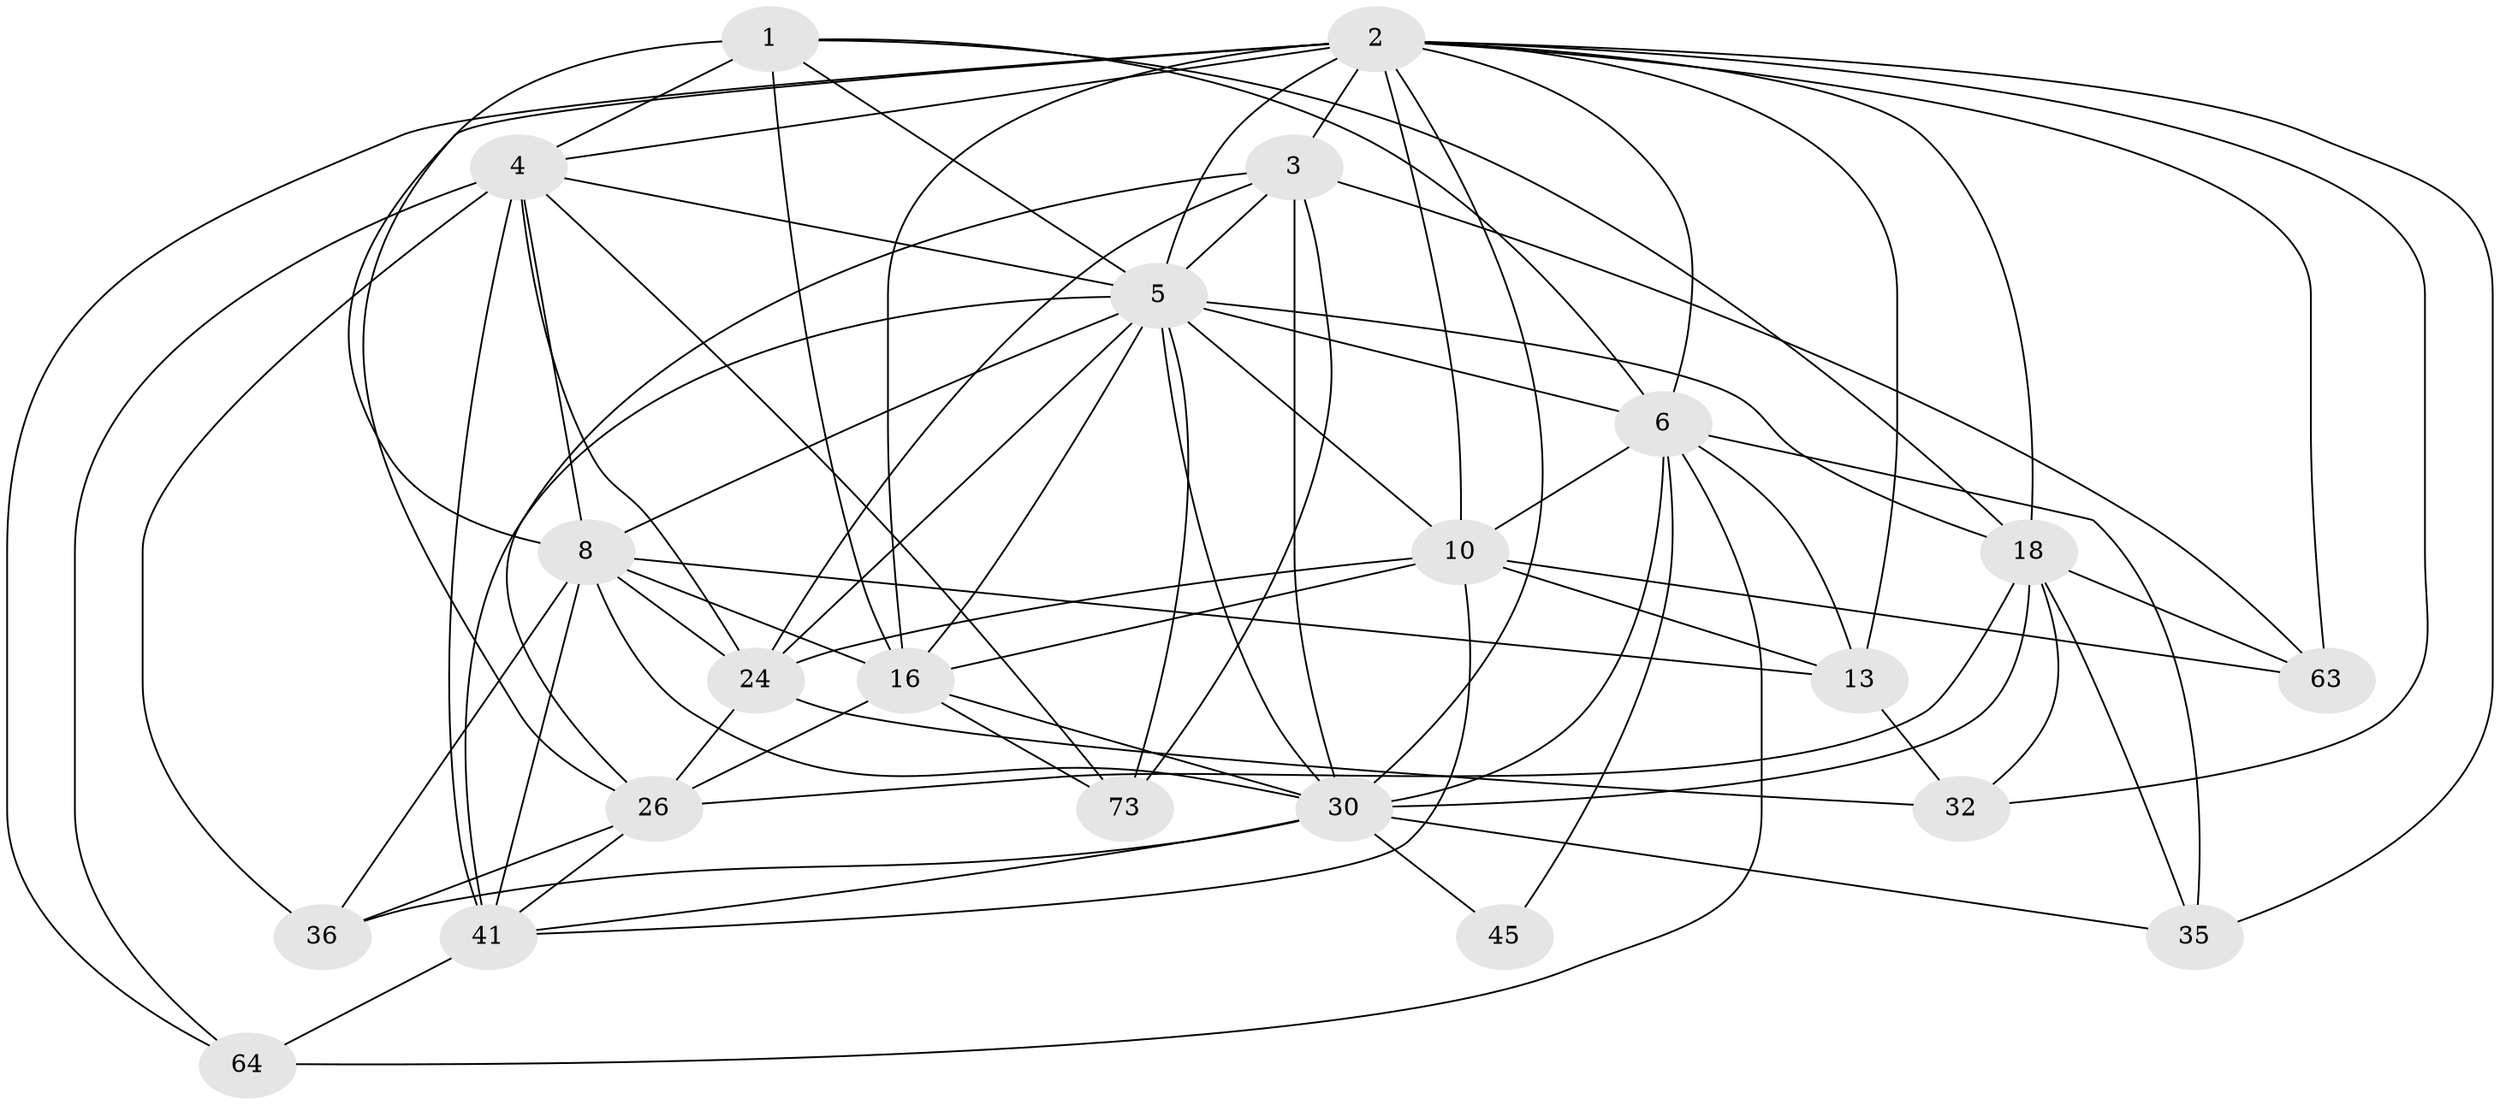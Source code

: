// original degree distribution, {4: 1.0}
// Generated by graph-tools (version 1.1) at 2025/20/03/04/25 18:20:29]
// undirected, 22 vertices, 77 edges
graph export_dot {
graph [start="1"]
  node [color=gray90,style=filled];
  1 [super="+46"];
  2 [super="+19+29+12"];
  3 [super="+40+7"];
  4 [super="+67+9"];
  5 [super="+43+33+11+56"];
  6 [super="+23+21+20"];
  8 [super="+14+17+22"];
  10 [super="+42+51"];
  13 [super="+28"];
  16 [super="+62+59"];
  18 [super="+71+52"];
  24 [super="+27"];
  26 [super="+57"];
  30 [super="+68+70+60+37"];
  32;
  35;
  36;
  41 [super="+65+66"];
  45;
  63;
  64;
  73;
  1 -- 18;
  1 -- 4;
  1 -- 5 [weight=2];
  1 -- 8 [weight=2];
  1 -- 6;
  1 -- 16;
  2 -- 32;
  2 -- 3 [weight=2];
  2 -- 13 [weight=2];
  2 -- 18;
  2 -- 26 [weight=2];
  2 -- 63;
  2 -- 30 [weight=2];
  2 -- 64;
  2 -- 35;
  2 -- 6;
  2 -- 10;
  2 -- 5 [weight=2];
  2 -- 4 [weight=2];
  2 -- 16;
  3 -- 5;
  3 -- 63;
  3 -- 73;
  3 -- 26;
  3 -- 30;
  3 -- 24;
  4 -- 36;
  4 -- 41 [weight=2];
  4 -- 8 [weight=2];
  4 -- 24;
  4 -- 64;
  4 -- 5;
  4 -- 73;
  5 -- 73;
  5 -- 8;
  5 -- 41;
  5 -- 18;
  5 -- 24 [weight=2];
  5 -- 30 [weight=3];
  5 -- 16;
  5 -- 10;
  5 -- 6;
  6 -- 45 [weight=2];
  6 -- 13;
  6 -- 30 [weight=3];
  6 -- 10 [weight=3];
  6 -- 64;
  6 -- 35;
  8 -- 16;
  8 -- 41;
  8 -- 13;
  8 -- 36;
  8 -- 24;
  8 -- 30 [weight=2];
  10 -- 24;
  10 -- 16;
  10 -- 63;
  10 -- 41;
  10 -- 13;
  13 -- 32;
  16 -- 73;
  16 -- 26;
  16 -- 30;
  18 -- 32;
  18 -- 35;
  18 -- 63;
  18 -- 26;
  18 -- 30;
  24 -- 26;
  24 -- 32;
  26 -- 36;
  26 -- 41;
  30 -- 36;
  30 -- 35;
  30 -- 41;
  30 -- 45 [weight=2];
  41 -- 64;
}
